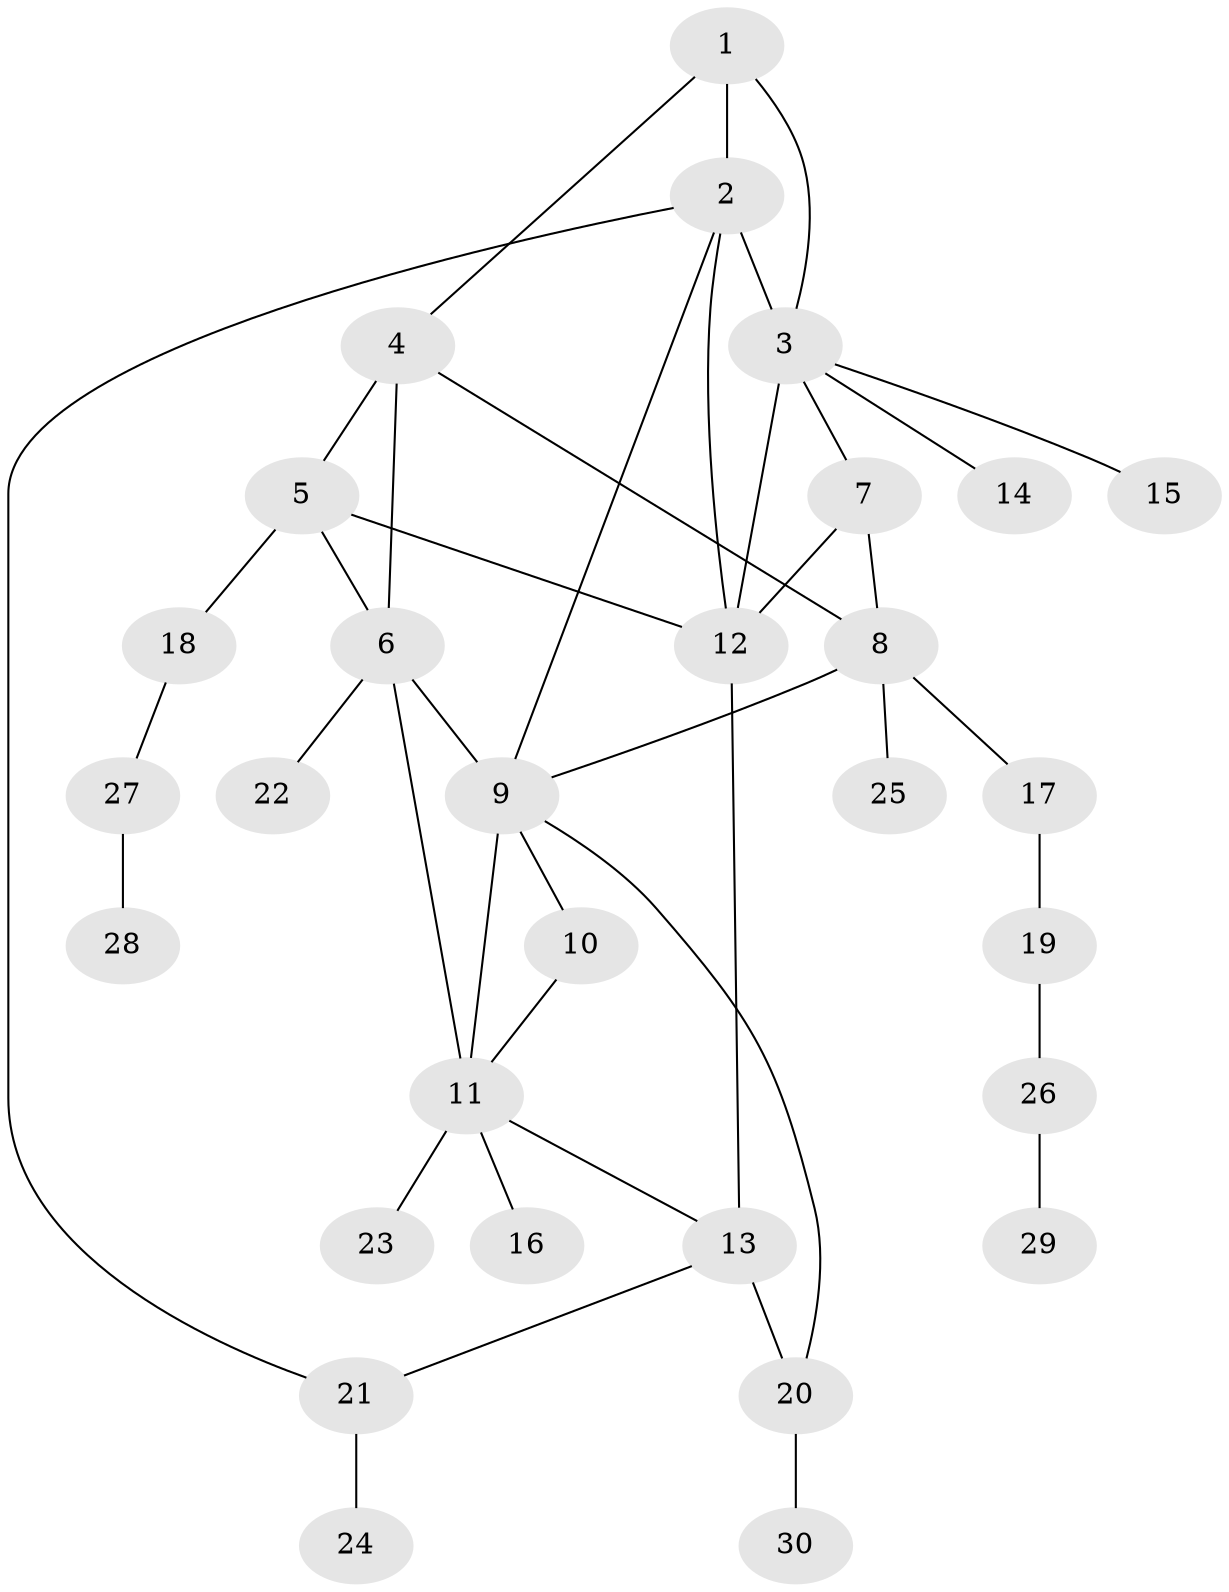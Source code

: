 // original degree distribution, {4: 0.13333333333333333, 11: 0.03333333333333333, 5: 0.016666666666666666, 6: 0.03333333333333333, 2: 0.23333333333333334, 7: 0.016666666666666666, 3: 0.1, 1: 0.43333333333333335}
// Generated by graph-tools (version 1.1) at 2025/37/03/09/25 02:37:45]
// undirected, 30 vertices, 42 edges
graph export_dot {
graph [start="1"]
  node [color=gray90,style=filled];
  1;
  2;
  3;
  4;
  5;
  6;
  7;
  8;
  9;
  10;
  11;
  12;
  13;
  14;
  15;
  16;
  17;
  18;
  19;
  20;
  21;
  22;
  23;
  24;
  25;
  26;
  27;
  28;
  29;
  30;
  1 -- 2 [weight=1.0];
  1 -- 3 [weight=1.0];
  1 -- 4 [weight=1.0];
  2 -- 3 [weight=5.0];
  2 -- 9 [weight=1.0];
  2 -- 12 [weight=1.0];
  2 -- 21 [weight=1.0];
  3 -- 7 [weight=1.0];
  3 -- 12 [weight=1.0];
  3 -- 14 [weight=1.0];
  3 -- 15 [weight=1.0];
  4 -- 5 [weight=1.0];
  4 -- 6 [weight=1.0];
  4 -- 8 [weight=1.0];
  5 -- 6 [weight=1.0];
  5 -- 12 [weight=1.0];
  5 -- 18 [weight=1.0];
  6 -- 9 [weight=1.0];
  6 -- 11 [weight=1.0];
  6 -- 22 [weight=1.0];
  7 -- 8 [weight=2.0];
  7 -- 12 [weight=1.0];
  8 -- 9 [weight=1.0];
  8 -- 17 [weight=1.0];
  8 -- 25 [weight=1.0];
  9 -- 10 [weight=1.0];
  9 -- 11 [weight=5.0];
  9 -- 20 [weight=1.0];
  10 -- 11 [weight=1.0];
  11 -- 13 [weight=1.0];
  11 -- 16 [weight=1.0];
  11 -- 23 [weight=1.0];
  12 -- 13 [weight=2.0];
  13 -- 20 [weight=1.0];
  13 -- 21 [weight=1.0];
  17 -- 19 [weight=1.0];
  18 -- 27 [weight=1.0];
  19 -- 26 [weight=1.0];
  20 -- 30 [weight=1.0];
  21 -- 24 [weight=1.0];
  26 -- 29 [weight=1.0];
  27 -- 28 [weight=1.0];
}
